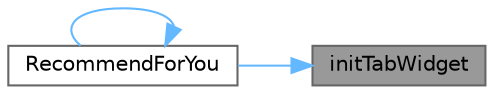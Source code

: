 digraph "initTabWidget"
{
 // LATEX_PDF_SIZE
  bgcolor="transparent";
  edge [fontname=Helvetica,fontsize=10,labelfontname=Helvetica,labelfontsize=10];
  node [fontname=Helvetica,fontsize=10,shape=box,height=0.2,width=0.4];
  rankdir="RL";
  Node1 [id="Node000001",label="initTabWidget",height=0.2,width=0.4,color="gray40", fillcolor="grey60", style="filled", fontcolor="black",tooltip="初始化推荐表格"];
  Node1 -> Node2 [id="edge1_Node000001_Node000002",dir="back",color="steelblue1",style="solid",tooltip=" "];
  Node2 [id="Node000002",label="RecommendForYou",height=0.2,width=0.4,color="grey40", fillcolor="white", style="filled",URL="$class_recommend_for_you.html#a775f3da382b2d4d16272a32ec2217232",tooltip="构造函数"];
  Node2 -> Node2 [id="edge2_Node000002_Node000002",dir="back",color="steelblue1",style="solid",tooltip=" "];
}
